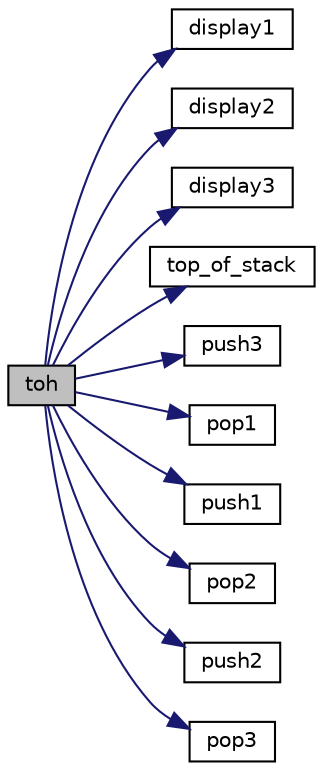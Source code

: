 digraph "toh"
{
  edge [fontname="Helvetica",fontsize="10",labelfontname="Helvetica",labelfontsize="10"];
  node [fontname="Helvetica",fontsize="10",shape=record];
  rankdir="LR";
  Node1 [label="toh",height=0.2,width=0.4,color="black", fillcolor="grey75", style="filled", fontcolor="black"];
  Node1 -> Node2 [color="midnightblue",fontsize="10",style="solid",fontname="Helvetica"];
  Node2 [label="display1",height=0.2,width=0.4,color="black", fillcolor="white", style="filled",URL="$Hanoi_8cpp.html#af4b6db54ef371626a3d23da2636a4fa0"];
  Node1 -> Node3 [color="midnightblue",fontsize="10",style="solid",fontname="Helvetica"];
  Node3 [label="display2",height=0.2,width=0.4,color="black", fillcolor="white", style="filled",URL="$Hanoi_8cpp.html#a91cdf55e49e2c33dd11a85a178a82409"];
  Node1 -> Node4 [color="midnightblue",fontsize="10",style="solid",fontname="Helvetica"];
  Node4 [label="display3",height=0.2,width=0.4,color="black", fillcolor="white", style="filled",URL="$Hanoi_8cpp.html#a5ae730bf155322af402f2f4b2dfcd54d"];
  Node1 -> Node5 [color="midnightblue",fontsize="10",style="solid",fontname="Helvetica"];
  Node5 [label="top_of_stack",height=0.2,width=0.4,color="black", fillcolor="white", style="filled",URL="$Hanoi_8cpp.html#a291e39ca05e6be6177ed666fad1b6648"];
  Node1 -> Node6 [color="midnightblue",fontsize="10",style="solid",fontname="Helvetica"];
  Node6 [label="push3",height=0.2,width=0.4,color="black", fillcolor="white", style="filled",URL="$Hanoi_8cpp.html#a9ccc836d1bbc190a76294396ff8f666e"];
  Node1 -> Node7 [color="midnightblue",fontsize="10",style="solid",fontname="Helvetica"];
  Node7 [label="pop1",height=0.2,width=0.4,color="black", fillcolor="white", style="filled",URL="$Hanoi_8cpp.html#af58e39ad89f8cfa75b98b1257bcf36a0"];
  Node1 -> Node8 [color="midnightblue",fontsize="10",style="solid",fontname="Helvetica"];
  Node8 [label="push1",height=0.2,width=0.4,color="black", fillcolor="white", style="filled",URL="$Hanoi_8cpp.html#a1fce6374e1ef4cb024c6b01e30a43f68"];
  Node1 -> Node9 [color="midnightblue",fontsize="10",style="solid",fontname="Helvetica"];
  Node9 [label="pop2",height=0.2,width=0.4,color="black", fillcolor="white", style="filled",URL="$Hanoi_8cpp.html#a882f158fc965ebb96b194da3ae94521f"];
  Node1 -> Node10 [color="midnightblue",fontsize="10",style="solid",fontname="Helvetica"];
  Node10 [label="push2",height=0.2,width=0.4,color="black", fillcolor="white", style="filled",URL="$Hanoi_8cpp.html#a767b7e679d8c5d22a580db03990ea12f"];
  Node1 -> Node11 [color="midnightblue",fontsize="10",style="solid",fontname="Helvetica"];
  Node11 [label="pop3",height=0.2,width=0.4,color="black", fillcolor="white", style="filled",URL="$Hanoi_8cpp.html#a2931e808c631764310a317aef61576b6"];
}
